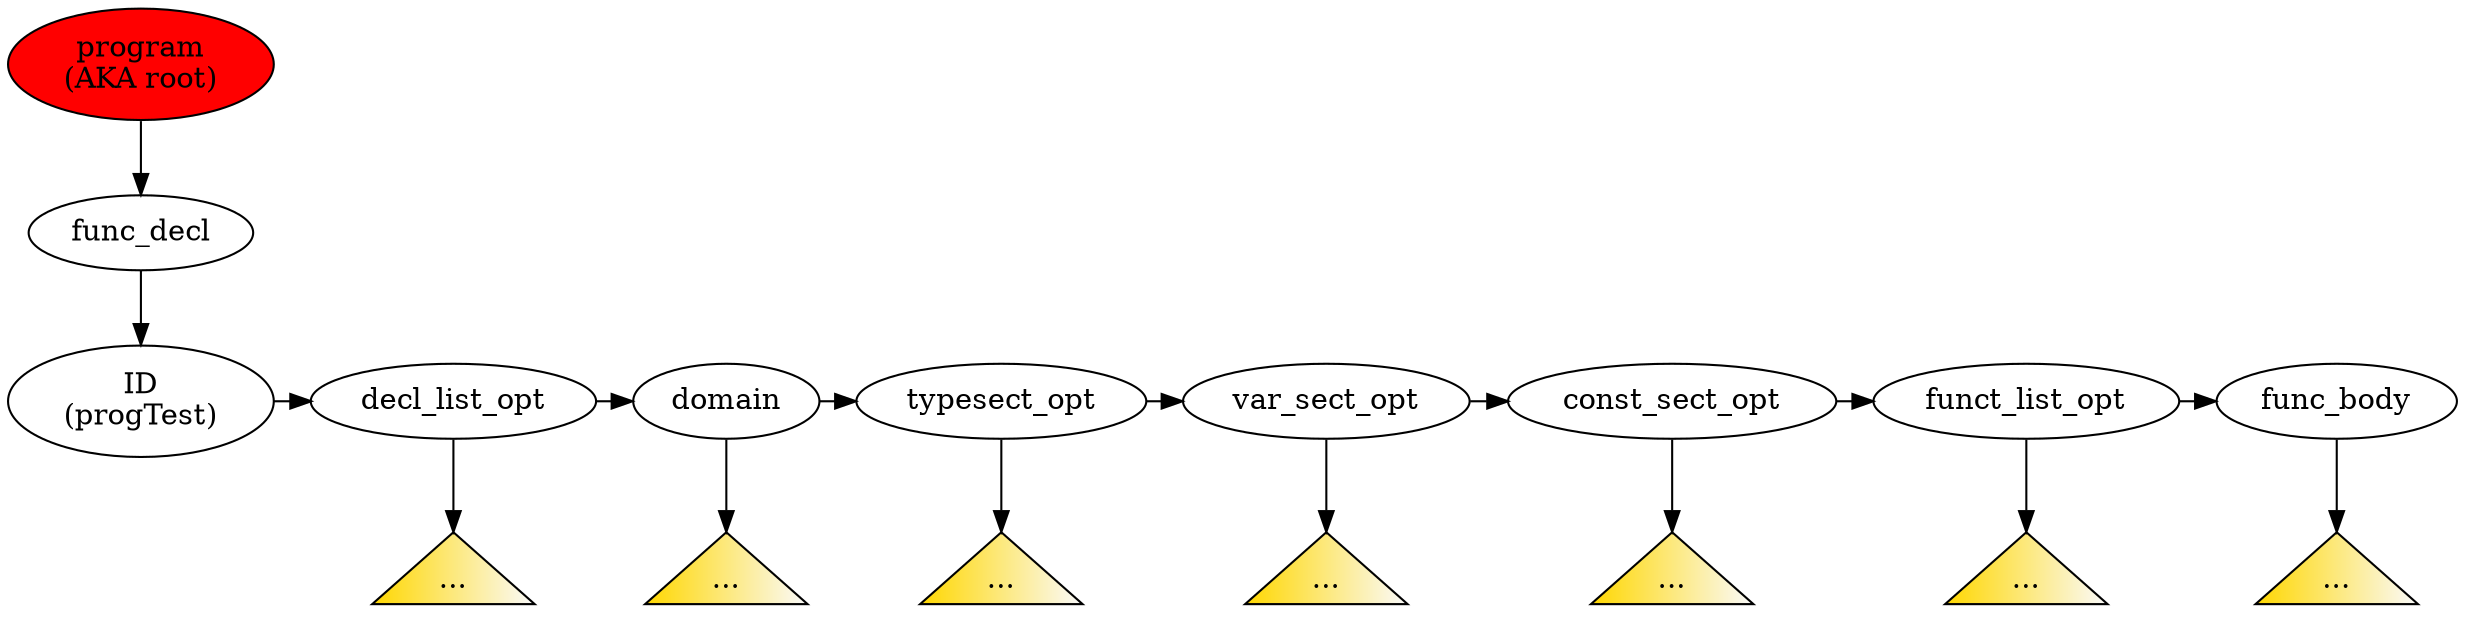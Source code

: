 digraph {
	rankdir="TB";
	program [label="program\n(AKA root)" style="filled" fillcolor="red"]
	func_decl;
	program -> func_decl;
	subgraph {
		rank="same";
		ID [label="ID\n(progTest)"];
		ID ->
		decl_list_opt ->
		domain ->
		typesect_opt ->
		var_sect_opt ->
		const_sect_opt ->
		funct_list_opt ->
		func_body;
	}
	func_decl -> ID;
	subgraph {
		rank="same"
		t1 [label="..." shape="triangle" style="filled" fillcolor="gold1:gray98"];
		t2 [label="..." shape="triangle" style="filled" fillcolor="gold1:gray98"];
		t3 [label="..." shape="triangle" style="filled" fillcolor="gold1:gray98"];
		t4 [label="..." shape="triangle" style="filled" fillcolor="gold1:gray98"];
		t5 [label="..." shape="triangle" style="filled" fillcolor="gold1:gray98"];
		t6 [label="..." shape="triangle" style="filled" fillcolor="gold1:gray98"];
		t7 [label="..." shape="triangle" style="filled" fillcolor="gold1:gray98"];
	}
	
	decl_list_opt -> t1;
	domain -> t7;
	typesect_opt -> t2;
	var_sect_opt -> t3;
	const_sect_opt -> t4;
	funct_list_opt -> t5;
	func_body -> t6;
}